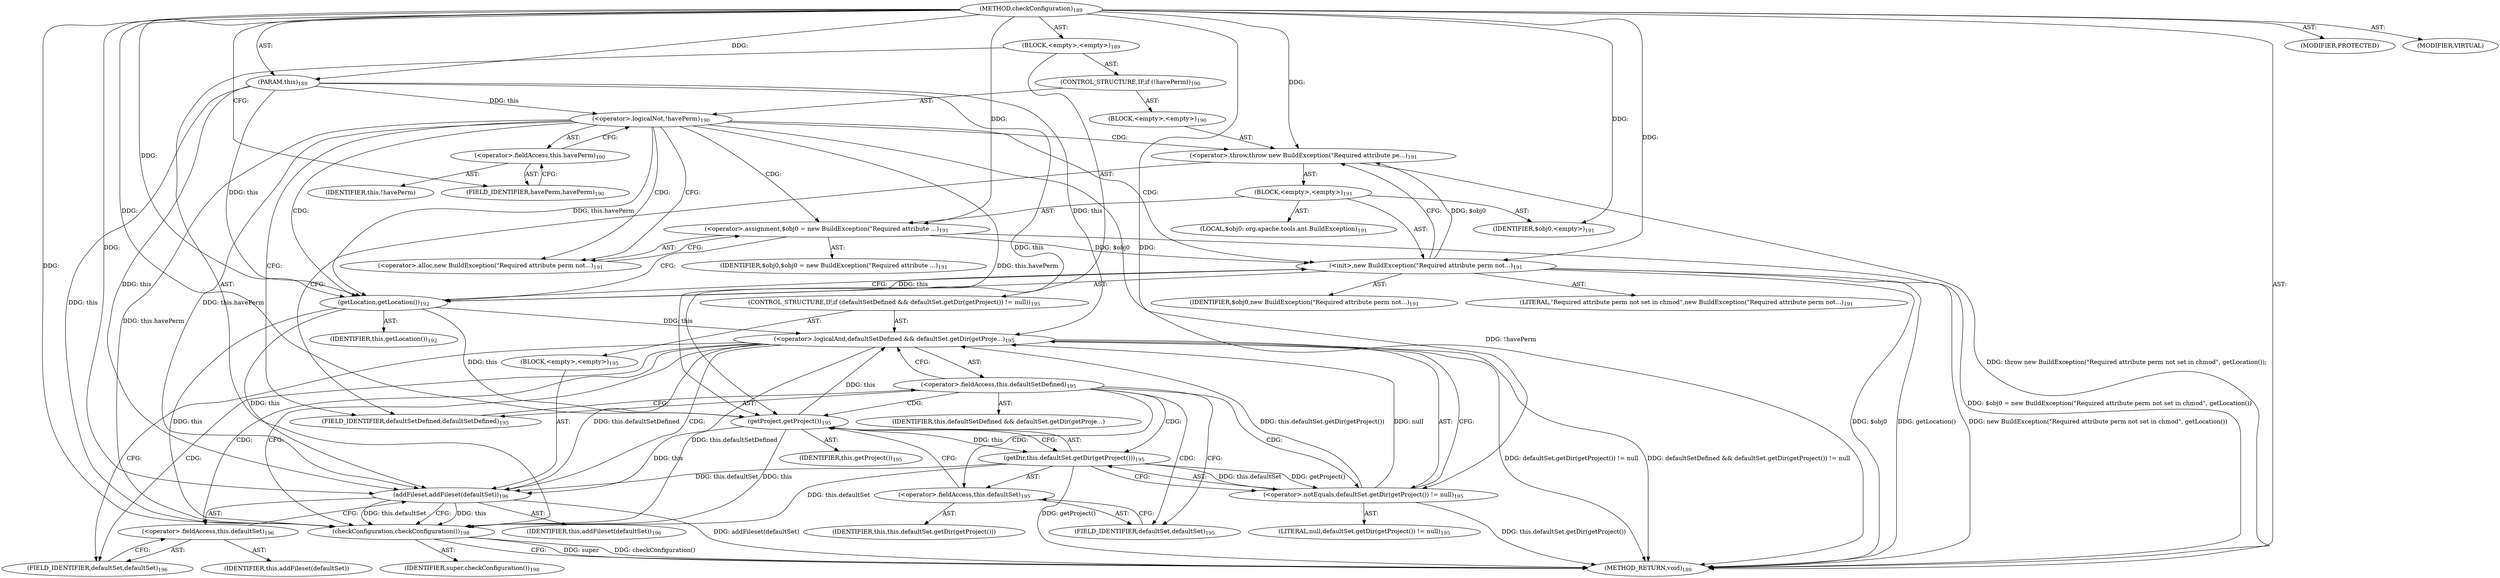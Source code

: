 digraph "checkConfiguration" {  
"111669149707" [label = <(METHOD,checkConfiguration)<SUB>189</SUB>> ]
"115964116994" [label = <(PARAM,this)<SUB>189</SUB>> ]
"25769803787" [label = <(BLOCK,&lt;empty&gt;,&lt;empty&gt;)<SUB>189</SUB>> ]
"47244640256" [label = <(CONTROL_STRUCTURE,IF,if (!havePerm))<SUB>190</SUB>> ]
"30064771122" [label = <(&lt;operator&gt;.logicalNot,!havePerm)<SUB>190</SUB>> ]
"30064771123" [label = <(&lt;operator&gt;.fieldAccess,this.havePerm)<SUB>190</SUB>> ]
"68719476792" [label = <(IDENTIFIER,this,!havePerm)> ]
"55834574867" [label = <(FIELD_IDENTIFIER,havePerm,havePerm)<SUB>190</SUB>> ]
"25769803788" [label = <(BLOCK,&lt;empty&gt;,&lt;empty&gt;)<SUB>190</SUB>> ]
"30064771124" [label = <(&lt;operator&gt;.throw,throw new BuildException(&quot;Required attribute pe...)<SUB>191</SUB>> ]
"25769803789" [label = <(BLOCK,&lt;empty&gt;,&lt;empty&gt;)<SUB>191</SUB>> ]
"94489280513" [label = <(LOCAL,$obj0: org.apache.tools.ant.BuildException)<SUB>191</SUB>> ]
"30064771125" [label = <(&lt;operator&gt;.assignment,$obj0 = new BuildException(&quot;Required attribute ...)<SUB>191</SUB>> ]
"68719476793" [label = <(IDENTIFIER,$obj0,$obj0 = new BuildException(&quot;Required attribute ...)<SUB>191</SUB>> ]
"30064771126" [label = <(&lt;operator&gt;.alloc,new BuildException(&quot;Required attribute perm not...)<SUB>191</SUB>> ]
"30064771127" [label = <(&lt;init&gt;,new BuildException(&quot;Required attribute perm not...)<SUB>191</SUB>> ]
"68719476794" [label = <(IDENTIFIER,$obj0,new BuildException(&quot;Required attribute perm not...)<SUB>191</SUB>> ]
"90194313228" [label = <(LITERAL,&quot;Required attribute perm not set in chmod&quot;,new BuildException(&quot;Required attribute perm not...)<SUB>191</SUB>> ]
"30064771128" [label = <(getLocation,getLocation())<SUB>192</SUB>> ]
"68719476738" [label = <(IDENTIFIER,this,getLocation())<SUB>192</SUB>> ]
"68719476795" [label = <(IDENTIFIER,$obj0,&lt;empty&gt;)<SUB>191</SUB>> ]
"47244640257" [label = <(CONTROL_STRUCTURE,IF,if (defaultSetDefined &amp;&amp; defaultSet.getDir(getProject()) != null))<SUB>195</SUB>> ]
"30064771129" [label = <(&lt;operator&gt;.logicalAnd,defaultSetDefined &amp;&amp; defaultSet.getDir(getProje...)<SUB>195</SUB>> ]
"30064771130" [label = <(&lt;operator&gt;.fieldAccess,this.defaultSetDefined)<SUB>195</SUB>> ]
"68719476796" [label = <(IDENTIFIER,this,defaultSetDefined &amp;&amp; defaultSet.getDir(getProje...)> ]
"55834574868" [label = <(FIELD_IDENTIFIER,defaultSetDefined,defaultSetDefined)<SUB>195</SUB>> ]
"30064771131" [label = <(&lt;operator&gt;.notEquals,defaultSet.getDir(getProject()) != null)<SUB>195</SUB>> ]
"30064771132" [label = <(getDir,this.defaultSet.getDir(getProject()))<SUB>195</SUB>> ]
"30064771133" [label = <(&lt;operator&gt;.fieldAccess,this.defaultSet)<SUB>195</SUB>> ]
"68719476797" [label = <(IDENTIFIER,this,this.defaultSet.getDir(getProject()))> ]
"55834574869" [label = <(FIELD_IDENTIFIER,defaultSet,defaultSet)<SUB>195</SUB>> ]
"30064771134" [label = <(getProject,getProject())<SUB>195</SUB>> ]
"68719476739" [label = <(IDENTIFIER,this,getProject())<SUB>195</SUB>> ]
"90194313229" [label = <(LITERAL,null,defaultSet.getDir(getProject()) != null)<SUB>195</SUB>> ]
"25769803790" [label = <(BLOCK,&lt;empty&gt;,&lt;empty&gt;)<SUB>195</SUB>> ]
"30064771135" [label = <(addFileset,addFileset(defaultSet))<SUB>196</SUB>> ]
"68719476740" [label = <(IDENTIFIER,this,addFileset(defaultSet))<SUB>196</SUB>> ]
"30064771136" [label = <(&lt;operator&gt;.fieldAccess,this.defaultSet)<SUB>196</SUB>> ]
"68719476798" [label = <(IDENTIFIER,this,addFileset(defaultSet))> ]
"55834574870" [label = <(FIELD_IDENTIFIER,defaultSet,defaultSet)<SUB>196</SUB>> ]
"30064771137" [label = <(checkConfiguration,checkConfiguration())<SUB>198</SUB>> ]
"68719476799" [label = <(IDENTIFIER,super,checkConfiguration())<SUB>198</SUB>> ]
"133143986201" [label = <(MODIFIER,PROTECTED)> ]
"133143986202" [label = <(MODIFIER,VIRTUAL)> ]
"128849018891" [label = <(METHOD_RETURN,void)<SUB>189</SUB>> ]
  "111669149707" -> "115964116994"  [ label = "AST: "] 
  "111669149707" -> "25769803787"  [ label = "AST: "] 
  "111669149707" -> "133143986201"  [ label = "AST: "] 
  "111669149707" -> "133143986202"  [ label = "AST: "] 
  "111669149707" -> "128849018891"  [ label = "AST: "] 
  "25769803787" -> "47244640256"  [ label = "AST: "] 
  "25769803787" -> "47244640257"  [ label = "AST: "] 
  "25769803787" -> "30064771137"  [ label = "AST: "] 
  "47244640256" -> "30064771122"  [ label = "AST: "] 
  "47244640256" -> "25769803788"  [ label = "AST: "] 
  "30064771122" -> "30064771123"  [ label = "AST: "] 
  "30064771123" -> "68719476792"  [ label = "AST: "] 
  "30064771123" -> "55834574867"  [ label = "AST: "] 
  "25769803788" -> "30064771124"  [ label = "AST: "] 
  "30064771124" -> "25769803789"  [ label = "AST: "] 
  "25769803789" -> "94489280513"  [ label = "AST: "] 
  "25769803789" -> "30064771125"  [ label = "AST: "] 
  "25769803789" -> "30064771127"  [ label = "AST: "] 
  "25769803789" -> "68719476795"  [ label = "AST: "] 
  "30064771125" -> "68719476793"  [ label = "AST: "] 
  "30064771125" -> "30064771126"  [ label = "AST: "] 
  "30064771127" -> "68719476794"  [ label = "AST: "] 
  "30064771127" -> "90194313228"  [ label = "AST: "] 
  "30064771127" -> "30064771128"  [ label = "AST: "] 
  "30064771128" -> "68719476738"  [ label = "AST: "] 
  "47244640257" -> "30064771129"  [ label = "AST: "] 
  "47244640257" -> "25769803790"  [ label = "AST: "] 
  "30064771129" -> "30064771130"  [ label = "AST: "] 
  "30064771129" -> "30064771131"  [ label = "AST: "] 
  "30064771130" -> "68719476796"  [ label = "AST: "] 
  "30064771130" -> "55834574868"  [ label = "AST: "] 
  "30064771131" -> "30064771132"  [ label = "AST: "] 
  "30064771131" -> "90194313229"  [ label = "AST: "] 
  "30064771132" -> "30064771133"  [ label = "AST: "] 
  "30064771132" -> "30064771134"  [ label = "AST: "] 
  "30064771133" -> "68719476797"  [ label = "AST: "] 
  "30064771133" -> "55834574869"  [ label = "AST: "] 
  "30064771134" -> "68719476739"  [ label = "AST: "] 
  "25769803790" -> "30064771135"  [ label = "AST: "] 
  "30064771135" -> "68719476740"  [ label = "AST: "] 
  "30064771135" -> "30064771136"  [ label = "AST: "] 
  "30064771136" -> "68719476798"  [ label = "AST: "] 
  "30064771136" -> "55834574870"  [ label = "AST: "] 
  "30064771137" -> "68719476799"  [ label = "AST: "] 
  "30064771137" -> "128849018891"  [ label = "CFG: "] 
  "30064771122" -> "30064771126"  [ label = "CFG: "] 
  "30064771122" -> "55834574868"  [ label = "CFG: "] 
  "30064771129" -> "55834574870"  [ label = "CFG: "] 
  "30064771129" -> "30064771137"  [ label = "CFG: "] 
  "30064771123" -> "30064771122"  [ label = "CFG: "] 
  "30064771124" -> "55834574868"  [ label = "CFG: "] 
  "30064771130" -> "30064771129"  [ label = "CFG: "] 
  "30064771130" -> "55834574869"  [ label = "CFG: "] 
  "30064771131" -> "30064771129"  [ label = "CFG: "] 
  "30064771135" -> "30064771137"  [ label = "CFG: "] 
  "55834574867" -> "30064771123"  [ label = "CFG: "] 
  "55834574868" -> "30064771130"  [ label = "CFG: "] 
  "30064771132" -> "30064771131"  [ label = "CFG: "] 
  "30064771136" -> "30064771135"  [ label = "CFG: "] 
  "30064771125" -> "30064771128"  [ label = "CFG: "] 
  "30064771127" -> "30064771124"  [ label = "CFG: "] 
  "30064771133" -> "30064771134"  [ label = "CFG: "] 
  "30064771134" -> "30064771132"  [ label = "CFG: "] 
  "55834574870" -> "30064771136"  [ label = "CFG: "] 
  "30064771126" -> "30064771125"  [ label = "CFG: "] 
  "30064771128" -> "30064771127"  [ label = "CFG: "] 
  "55834574869" -> "30064771133"  [ label = "CFG: "] 
  "111669149707" -> "55834574867"  [ label = "CFG: "] 
  "30064771122" -> "128849018891"  [ label = "DDG: !havePerm"] 
  "30064771125" -> "128849018891"  [ label = "DDG: $obj0 = new BuildException(&quot;Required attribute perm not set in chmod&quot;, getLocation())"] 
  "30064771127" -> "128849018891"  [ label = "DDG: $obj0"] 
  "30064771127" -> "128849018891"  [ label = "DDG: getLocation()"] 
  "30064771127" -> "128849018891"  [ label = "DDG: new BuildException(&quot;Required attribute perm not set in chmod&quot;, getLocation())"] 
  "30064771124" -> "128849018891"  [ label = "DDG: throw new BuildException(&quot;Required attribute perm not set in chmod&quot;, getLocation());"] 
  "30064771132" -> "128849018891"  [ label = "DDG: getProject()"] 
  "30064771131" -> "128849018891"  [ label = "DDG: this.defaultSet.getDir(getProject())"] 
  "30064771129" -> "128849018891"  [ label = "DDG: defaultSet.getDir(getProject()) != null"] 
  "30064771129" -> "128849018891"  [ label = "DDG: defaultSetDefined &amp;&amp; defaultSet.getDir(getProject()) != null"] 
  "30064771135" -> "128849018891"  [ label = "DDG: addFileset(defaultSet)"] 
  "30064771137" -> "128849018891"  [ label = "DDG: super"] 
  "30064771137" -> "128849018891"  [ label = "DDG: checkConfiguration()"] 
  "111669149707" -> "115964116994"  [ label = "DDG: "] 
  "115964116994" -> "30064771137"  [ label = "DDG: this"] 
  "30064771122" -> "30064771137"  [ label = "DDG: this.havePerm"] 
  "30064771128" -> "30064771137"  [ label = "DDG: this"] 
  "30064771129" -> "30064771137"  [ label = "DDG: this.defaultSetDefined"] 
  "30064771132" -> "30064771137"  [ label = "DDG: this.defaultSet"] 
  "30064771134" -> "30064771137"  [ label = "DDG: this"] 
  "30064771135" -> "30064771137"  [ label = "DDG: this"] 
  "30064771135" -> "30064771137"  [ label = "DDG: this.defaultSet"] 
  "111669149707" -> "30064771137"  [ label = "DDG: "] 
  "115964116994" -> "30064771122"  [ label = "DDG: this"] 
  "115964116994" -> "30064771129"  [ label = "DDG: this"] 
  "30064771128" -> "30064771129"  [ label = "DDG: this"] 
  "30064771134" -> "30064771129"  [ label = "DDG: this"] 
  "30064771131" -> "30064771129"  [ label = "DDG: this.defaultSet.getDir(getProject())"] 
  "30064771131" -> "30064771129"  [ label = "DDG: null"] 
  "30064771127" -> "30064771124"  [ label = "DDG: $obj0"] 
  "111669149707" -> "30064771124"  [ label = "DDG: "] 
  "30064771132" -> "30064771131"  [ label = "DDG: this.defaultSet"] 
  "30064771132" -> "30064771131"  [ label = "DDG: getProject()"] 
  "111669149707" -> "30064771131"  [ label = "DDG: "] 
  "115964116994" -> "30064771135"  [ label = "DDG: this"] 
  "30064771122" -> "30064771135"  [ label = "DDG: this.havePerm"] 
  "30064771128" -> "30064771135"  [ label = "DDG: this"] 
  "30064771129" -> "30064771135"  [ label = "DDG: this.defaultSetDefined"] 
  "30064771132" -> "30064771135"  [ label = "DDG: this.defaultSet"] 
  "30064771134" -> "30064771135"  [ label = "DDG: this"] 
  "111669149707" -> "30064771135"  [ label = "DDG: "] 
  "111669149707" -> "30064771125"  [ label = "DDG: "] 
  "111669149707" -> "68719476795"  [ label = "DDG: "] 
  "30064771134" -> "30064771132"  [ label = "DDG: this"] 
  "30064771125" -> "30064771127"  [ label = "DDG: $obj0"] 
  "111669149707" -> "30064771127"  [ label = "DDG: "] 
  "30064771128" -> "30064771127"  [ label = "DDG: this"] 
  "115964116994" -> "30064771134"  [ label = "DDG: this"] 
  "30064771122" -> "30064771134"  [ label = "DDG: this.havePerm"] 
  "30064771128" -> "30064771134"  [ label = "DDG: this"] 
  "111669149707" -> "30064771134"  [ label = "DDG: "] 
  "115964116994" -> "30064771128"  [ label = "DDG: this"] 
  "30064771122" -> "30064771128"  [ label = "DDG: this.havePerm"] 
  "111669149707" -> "30064771128"  [ label = "DDG: "] 
  "30064771122" -> "30064771127"  [ label = "CDG: "] 
  "30064771122" -> "30064771128"  [ label = "CDG: "] 
  "30064771122" -> "30064771125"  [ label = "CDG: "] 
  "30064771122" -> "30064771126"  [ label = "CDG: "] 
  "30064771122" -> "30064771124"  [ label = "CDG: "] 
  "30064771129" -> "30064771135"  [ label = "CDG: "] 
  "30064771129" -> "30064771136"  [ label = "CDG: "] 
  "30064771129" -> "55834574870"  [ label = "CDG: "] 
  "30064771130" -> "30064771133"  [ label = "CDG: "] 
  "30064771130" -> "30064771134"  [ label = "CDG: "] 
  "30064771130" -> "30064771131"  [ label = "CDG: "] 
  "30064771130" -> "30064771132"  [ label = "CDG: "] 
  "30064771130" -> "55834574869"  [ label = "CDG: "] 
}
